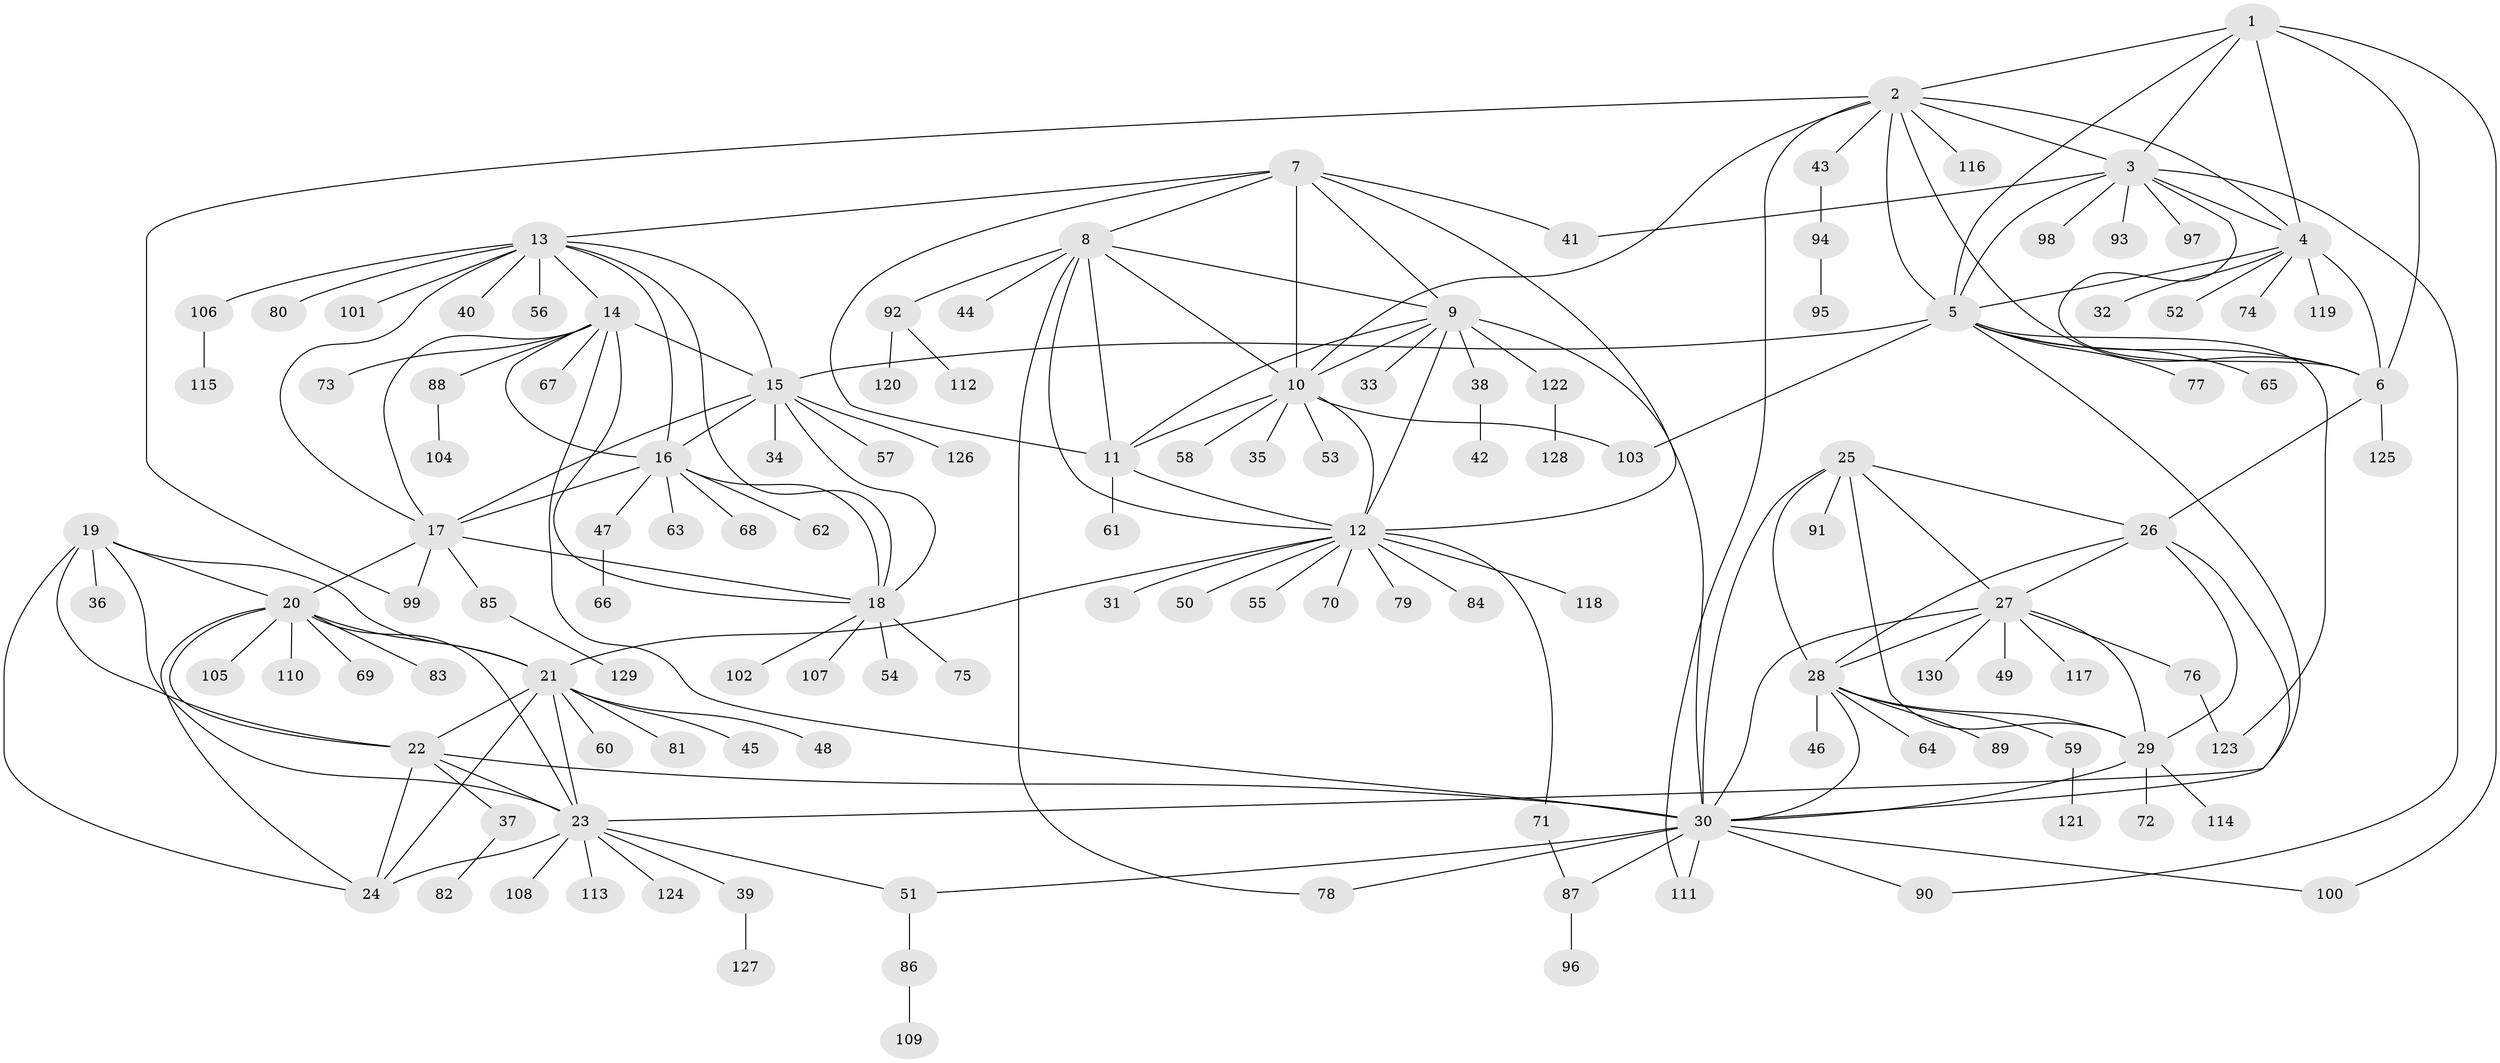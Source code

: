 // coarse degree distribution, {4: 0.02197802197802198, 8: 0.01098901098901099, 5: 0.01098901098901099, 15: 0.01098901098901099, 10: 0.01098901098901099, 17: 0.01098901098901099, 12: 0.02197802197802198, 9: 0.02197802197802198, 3: 0.01098901098901099, 1: 0.7802197802197802, 2: 0.07692307692307693, 19: 0.01098901098901099}
// Generated by graph-tools (version 1.1) at 2025/58/03/04/25 21:58:59]
// undirected, 130 vertices, 195 edges
graph export_dot {
graph [start="1"]
  node [color=gray90,style=filled];
  1;
  2;
  3;
  4;
  5;
  6;
  7;
  8;
  9;
  10;
  11;
  12;
  13;
  14;
  15;
  16;
  17;
  18;
  19;
  20;
  21;
  22;
  23;
  24;
  25;
  26;
  27;
  28;
  29;
  30;
  31;
  32;
  33;
  34;
  35;
  36;
  37;
  38;
  39;
  40;
  41;
  42;
  43;
  44;
  45;
  46;
  47;
  48;
  49;
  50;
  51;
  52;
  53;
  54;
  55;
  56;
  57;
  58;
  59;
  60;
  61;
  62;
  63;
  64;
  65;
  66;
  67;
  68;
  69;
  70;
  71;
  72;
  73;
  74;
  75;
  76;
  77;
  78;
  79;
  80;
  81;
  82;
  83;
  84;
  85;
  86;
  87;
  88;
  89;
  90;
  91;
  92;
  93;
  94;
  95;
  96;
  97;
  98;
  99;
  100;
  101;
  102;
  103;
  104;
  105;
  106;
  107;
  108;
  109;
  110;
  111;
  112;
  113;
  114;
  115;
  116;
  117;
  118;
  119;
  120;
  121;
  122;
  123;
  124;
  125;
  126;
  127;
  128;
  129;
  130;
  1 -- 2;
  1 -- 3;
  1 -- 4;
  1 -- 5;
  1 -- 6;
  1 -- 100;
  2 -- 3;
  2 -- 4;
  2 -- 5;
  2 -- 6;
  2 -- 10;
  2 -- 43;
  2 -- 99;
  2 -- 111;
  2 -- 116;
  3 -- 4;
  3 -- 5;
  3 -- 6;
  3 -- 41;
  3 -- 90;
  3 -- 93;
  3 -- 97;
  3 -- 98;
  4 -- 5;
  4 -- 6;
  4 -- 32;
  4 -- 52;
  4 -- 74;
  4 -- 119;
  5 -- 6;
  5 -- 15;
  5 -- 23;
  5 -- 65;
  5 -- 77;
  5 -- 103;
  5 -- 123;
  6 -- 26;
  6 -- 125;
  7 -- 8;
  7 -- 9;
  7 -- 10;
  7 -- 11;
  7 -- 12;
  7 -- 13;
  7 -- 41;
  8 -- 9;
  8 -- 10;
  8 -- 11;
  8 -- 12;
  8 -- 44;
  8 -- 78;
  8 -- 92;
  9 -- 10;
  9 -- 11;
  9 -- 12;
  9 -- 30;
  9 -- 33;
  9 -- 38;
  9 -- 122;
  10 -- 11;
  10 -- 12;
  10 -- 35;
  10 -- 53;
  10 -- 58;
  10 -- 103;
  11 -- 12;
  11 -- 61;
  12 -- 21;
  12 -- 31;
  12 -- 50;
  12 -- 55;
  12 -- 70;
  12 -- 71;
  12 -- 79;
  12 -- 84;
  12 -- 118;
  13 -- 14;
  13 -- 15;
  13 -- 16;
  13 -- 17;
  13 -- 18;
  13 -- 40;
  13 -- 56;
  13 -- 80;
  13 -- 101;
  13 -- 106;
  14 -- 15;
  14 -- 16;
  14 -- 17;
  14 -- 18;
  14 -- 30;
  14 -- 67;
  14 -- 73;
  14 -- 88;
  15 -- 16;
  15 -- 17;
  15 -- 18;
  15 -- 34;
  15 -- 57;
  15 -- 126;
  16 -- 17;
  16 -- 18;
  16 -- 47;
  16 -- 62;
  16 -- 63;
  16 -- 68;
  17 -- 18;
  17 -- 20;
  17 -- 85;
  17 -- 99;
  18 -- 54;
  18 -- 75;
  18 -- 102;
  18 -- 107;
  19 -- 20;
  19 -- 21;
  19 -- 22;
  19 -- 23;
  19 -- 24;
  19 -- 36;
  20 -- 21;
  20 -- 22;
  20 -- 23;
  20 -- 24;
  20 -- 69;
  20 -- 83;
  20 -- 105;
  20 -- 110;
  21 -- 22;
  21 -- 23;
  21 -- 24;
  21 -- 45;
  21 -- 48;
  21 -- 60;
  21 -- 81;
  22 -- 23;
  22 -- 24;
  22 -- 30;
  22 -- 37;
  23 -- 24;
  23 -- 39;
  23 -- 51;
  23 -- 108;
  23 -- 113;
  23 -- 124;
  25 -- 26;
  25 -- 27;
  25 -- 28;
  25 -- 29;
  25 -- 30;
  25 -- 91;
  26 -- 27;
  26 -- 28;
  26 -- 29;
  26 -- 30;
  27 -- 28;
  27 -- 29;
  27 -- 30;
  27 -- 49;
  27 -- 76;
  27 -- 117;
  27 -- 130;
  28 -- 29;
  28 -- 30;
  28 -- 46;
  28 -- 59;
  28 -- 64;
  28 -- 89;
  29 -- 30;
  29 -- 72;
  29 -- 114;
  30 -- 51;
  30 -- 78;
  30 -- 87;
  30 -- 90;
  30 -- 100;
  30 -- 111;
  37 -- 82;
  38 -- 42;
  39 -- 127;
  43 -- 94;
  47 -- 66;
  51 -- 86;
  59 -- 121;
  71 -- 87;
  76 -- 123;
  85 -- 129;
  86 -- 109;
  87 -- 96;
  88 -- 104;
  92 -- 112;
  92 -- 120;
  94 -- 95;
  106 -- 115;
  122 -- 128;
}
